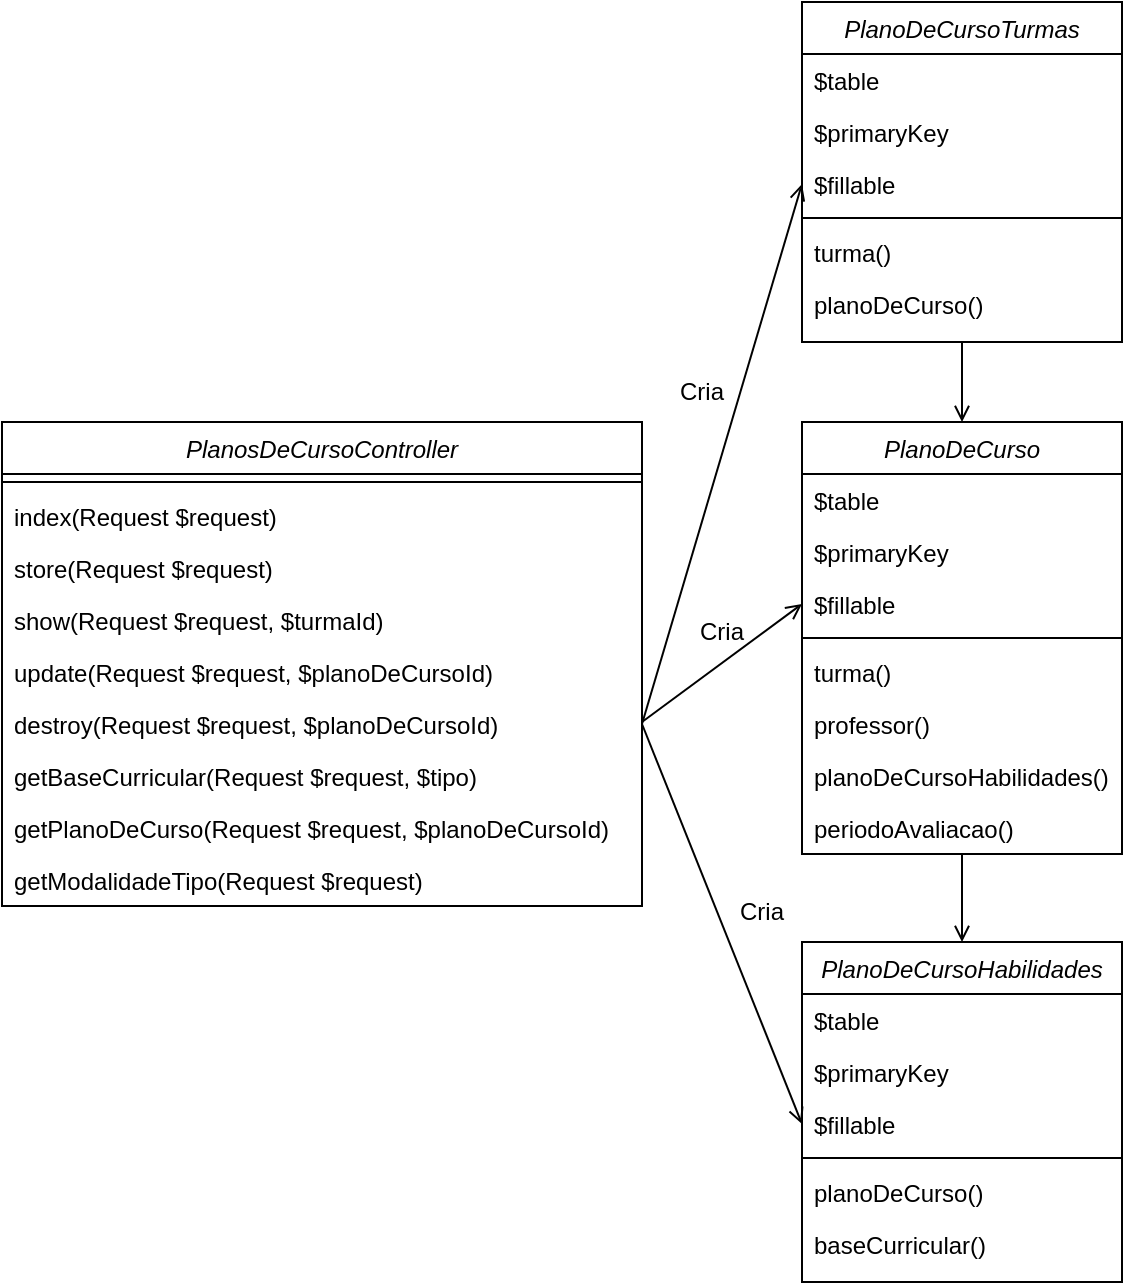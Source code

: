 <mxfile version="21.7.5" type="github">
  <diagram id="C5RBs43oDa-KdzZeNtuy" name="Page-1">
    <mxGraphModel dx="1426" dy="3123" grid="1" gridSize="10" guides="1" tooltips="1" connect="1" arrows="1" fold="1" page="1" pageScale="1" pageWidth="827" pageHeight="1169" math="0" shadow="0">
      <root>
        <mxCell id="WIyWlLk6GJQsqaUBKTNV-0" />
        <mxCell id="WIyWlLk6GJQsqaUBKTNV-1" parent="WIyWlLk6GJQsqaUBKTNV-0" />
        <mxCell id="8gsAUb_0ZnEXeHC6LgpM-0" value="PlanosDeCursoController" style="swimlane;fontStyle=2;align=center;verticalAlign=top;childLayout=stackLayout;horizontal=1;startSize=26;horizontalStack=0;resizeParent=1;resizeLast=0;collapsible=1;marginBottom=0;rounded=0;shadow=0;strokeWidth=1;" vertex="1" parent="WIyWlLk6GJQsqaUBKTNV-1">
          <mxGeometry x="120" y="-1120" width="320" height="242" as="geometry">
            <mxRectangle x="230" y="140" width="160" height="26" as="alternateBounds" />
          </mxGeometry>
        </mxCell>
        <mxCell id="8gsAUb_0ZnEXeHC6LgpM-4" value="" style="line;html=1;strokeWidth=1;align=left;verticalAlign=middle;spacingTop=-1;spacingLeft=3;spacingRight=3;rotatable=0;labelPosition=right;points=[];portConstraint=eastwest;" vertex="1" parent="8gsAUb_0ZnEXeHC6LgpM-0">
          <mxGeometry y="26" width="320" height="8" as="geometry" />
        </mxCell>
        <mxCell id="8gsAUb_0ZnEXeHC6LgpM-5" value="index(Request $request)" style="text;align=left;verticalAlign=top;spacingLeft=4;spacingRight=4;overflow=hidden;rotatable=0;points=[[0,0.5],[1,0.5]];portConstraint=eastwest;" vertex="1" parent="8gsAUb_0ZnEXeHC6LgpM-0">
          <mxGeometry y="34" width="320" height="26" as="geometry" />
        </mxCell>
        <mxCell id="8gsAUb_0ZnEXeHC6LgpM-6" value="store(Request $request)" style="text;align=left;verticalAlign=top;spacingLeft=4;spacingRight=4;overflow=hidden;rotatable=0;points=[[0,0.5],[1,0.5]];portConstraint=eastwest;" vertex="1" parent="8gsAUb_0ZnEXeHC6LgpM-0">
          <mxGeometry y="60" width="320" height="26" as="geometry" />
        </mxCell>
        <mxCell id="8gsAUb_0ZnEXeHC6LgpM-7" value="show(Request $request, $turmaId)" style="text;align=left;verticalAlign=top;spacingLeft=4;spacingRight=4;overflow=hidden;rotatable=0;points=[[0,0.5],[1,0.5]];portConstraint=eastwest;" vertex="1" parent="8gsAUb_0ZnEXeHC6LgpM-0">
          <mxGeometry y="86" width="320" height="26" as="geometry" />
        </mxCell>
        <mxCell id="8gsAUb_0ZnEXeHC6LgpM-8" value="update(Request $request, $planoDeCursoId)" style="text;align=left;verticalAlign=top;spacingLeft=4;spacingRight=4;overflow=hidden;rotatable=0;points=[[0,0.5],[1,0.5]];portConstraint=eastwest;" vertex="1" parent="8gsAUb_0ZnEXeHC6LgpM-0">
          <mxGeometry y="112" width="320" height="26" as="geometry" />
        </mxCell>
        <mxCell id="8gsAUb_0ZnEXeHC6LgpM-9" value="destroy(Request $request, $planoDeCursoId)" style="text;align=left;verticalAlign=top;spacingLeft=4;spacingRight=4;overflow=hidden;rotatable=0;points=[[0,0.5],[1,0.5]];portConstraint=eastwest;" vertex="1" parent="8gsAUb_0ZnEXeHC6LgpM-0">
          <mxGeometry y="138" width="320" height="26" as="geometry" />
        </mxCell>
        <mxCell id="8gsAUb_0ZnEXeHC6LgpM-10" value="getBaseCurricular(Request $request, $tipo)" style="text;align=left;verticalAlign=top;spacingLeft=4;spacingRight=4;overflow=hidden;rotatable=0;points=[[0,0.5],[1,0.5]];portConstraint=eastwest;" vertex="1" parent="8gsAUb_0ZnEXeHC6LgpM-0">
          <mxGeometry y="164" width="320" height="26" as="geometry" />
        </mxCell>
        <mxCell id="8gsAUb_0ZnEXeHC6LgpM-11" value="getPlanoDeCurso(Request $request, $planoDeCursoId)" style="text;align=left;verticalAlign=top;spacingLeft=4;spacingRight=4;overflow=hidden;rotatable=0;points=[[0,0.5],[1,0.5]];portConstraint=eastwest;" vertex="1" parent="8gsAUb_0ZnEXeHC6LgpM-0">
          <mxGeometry y="190" width="320" height="26" as="geometry" />
        </mxCell>
        <mxCell id="8gsAUb_0ZnEXeHC6LgpM-12" value="getModalidadeTipo(Request $request)" style="text;align=left;verticalAlign=top;spacingLeft=4;spacingRight=4;overflow=hidden;rotatable=0;points=[[0,0.5],[1,0.5]];portConstraint=eastwest;" vertex="1" parent="8gsAUb_0ZnEXeHC6LgpM-0">
          <mxGeometry y="216" width="320" height="26" as="geometry" />
        </mxCell>
        <mxCell id="8gsAUb_0ZnEXeHC6LgpM-46" style="rounded=0;orthogonalLoop=1;jettySize=auto;html=1;endArrow=open;endFill=0;" edge="1" parent="WIyWlLk6GJQsqaUBKTNV-1" source="8gsAUb_0ZnEXeHC6LgpM-13" target="8gsAUb_0ZnEXeHC6LgpM-32">
          <mxGeometry relative="1" as="geometry" />
        </mxCell>
        <mxCell id="8gsAUb_0ZnEXeHC6LgpM-13" value="PlanoDeCurso" style="swimlane;fontStyle=2;align=center;verticalAlign=top;childLayout=stackLayout;horizontal=1;startSize=26;horizontalStack=0;resizeParent=1;resizeLast=0;collapsible=1;marginBottom=0;rounded=0;shadow=0;strokeWidth=1;" vertex="1" parent="WIyWlLk6GJQsqaUBKTNV-1">
          <mxGeometry x="520" y="-1120" width="160" height="216" as="geometry">
            <mxRectangle x="230" y="140" width="160" height="26" as="alternateBounds" />
          </mxGeometry>
        </mxCell>
        <mxCell id="8gsAUb_0ZnEXeHC6LgpM-14" value="$table" style="text;align=left;verticalAlign=top;spacingLeft=4;spacingRight=4;overflow=hidden;rotatable=0;points=[[0,0.5],[1,0.5]];portConstraint=eastwest;" vertex="1" parent="8gsAUb_0ZnEXeHC6LgpM-13">
          <mxGeometry y="26" width="160" height="26" as="geometry" />
        </mxCell>
        <mxCell id="8gsAUb_0ZnEXeHC6LgpM-15" value="$primaryKey" style="text;align=left;verticalAlign=top;spacingLeft=4;spacingRight=4;overflow=hidden;rotatable=0;points=[[0,0.5],[1,0.5]];portConstraint=eastwest;rounded=0;shadow=0;html=0;" vertex="1" parent="8gsAUb_0ZnEXeHC6LgpM-13">
          <mxGeometry y="52" width="160" height="26" as="geometry" />
        </mxCell>
        <mxCell id="8gsAUb_0ZnEXeHC6LgpM-16" value="$fillable" style="text;align=left;verticalAlign=top;spacingLeft=4;spacingRight=4;overflow=hidden;rotatable=0;points=[[0,0.5],[1,0.5]];portConstraint=eastwest;rounded=0;shadow=0;html=0;" vertex="1" parent="8gsAUb_0ZnEXeHC6LgpM-13">
          <mxGeometry y="78" width="160" height="26" as="geometry" />
        </mxCell>
        <mxCell id="8gsAUb_0ZnEXeHC6LgpM-17" value="" style="line;html=1;strokeWidth=1;align=left;verticalAlign=middle;spacingTop=-1;spacingLeft=3;spacingRight=3;rotatable=0;labelPosition=right;points=[];portConstraint=eastwest;" vertex="1" parent="8gsAUb_0ZnEXeHC6LgpM-13">
          <mxGeometry y="104" width="160" height="8" as="geometry" />
        </mxCell>
        <mxCell id="8gsAUb_0ZnEXeHC6LgpM-18" value="turma()" style="text;align=left;verticalAlign=top;spacingLeft=4;spacingRight=4;overflow=hidden;rotatable=0;points=[[0,0.5],[1,0.5]];portConstraint=eastwest;fontColor=default;" vertex="1" parent="8gsAUb_0ZnEXeHC6LgpM-13">
          <mxGeometry y="112" width="160" height="26" as="geometry" />
        </mxCell>
        <mxCell id="8gsAUb_0ZnEXeHC6LgpM-20" value="professor()" style="text;align=left;verticalAlign=top;spacingLeft=4;spacingRight=4;overflow=hidden;rotatable=0;points=[[0,0.5],[1,0.5]];portConstraint=eastwest;" vertex="1" parent="8gsAUb_0ZnEXeHC6LgpM-13">
          <mxGeometry y="138" width="160" height="26" as="geometry" />
        </mxCell>
        <mxCell id="8gsAUb_0ZnEXeHC6LgpM-21" value="planoDeCursoHabilidades()" style="text;align=left;verticalAlign=top;spacingLeft=4;spacingRight=4;overflow=hidden;rotatable=0;points=[[0,0.5],[1,0.5]];portConstraint=eastwest;" vertex="1" parent="8gsAUb_0ZnEXeHC6LgpM-13">
          <mxGeometry y="164" width="160" height="26" as="geometry" />
        </mxCell>
        <mxCell id="8gsAUb_0ZnEXeHC6LgpM-22" value="periodoAvaliacao()" style="text;align=left;verticalAlign=top;spacingLeft=4;spacingRight=4;overflow=hidden;rotatable=0;points=[[0,0.5],[1,0.5]];portConstraint=eastwest;" vertex="1" parent="8gsAUb_0ZnEXeHC6LgpM-13">
          <mxGeometry y="190" width="160" height="26" as="geometry" />
        </mxCell>
        <mxCell id="8gsAUb_0ZnEXeHC6LgpM-45" style="rounded=0;orthogonalLoop=1;jettySize=auto;html=1;entryX=0.5;entryY=0;entryDx=0;entryDy=0;endArrow=open;endFill=0;" edge="1" parent="WIyWlLk6GJQsqaUBKTNV-1" source="8gsAUb_0ZnEXeHC6LgpM-23" target="8gsAUb_0ZnEXeHC6LgpM-13">
          <mxGeometry relative="1" as="geometry" />
        </mxCell>
        <mxCell id="8gsAUb_0ZnEXeHC6LgpM-23" value="PlanoDeCursoTurmas" style="swimlane;fontStyle=2;align=center;verticalAlign=top;childLayout=stackLayout;horizontal=1;startSize=26;horizontalStack=0;resizeParent=1;resizeLast=0;collapsible=1;marginBottom=0;rounded=0;shadow=0;strokeWidth=1;" vertex="1" parent="WIyWlLk6GJQsqaUBKTNV-1">
          <mxGeometry x="520" y="-1330" width="160" height="170" as="geometry">
            <mxRectangle x="230" y="140" width="160" height="26" as="alternateBounds" />
          </mxGeometry>
        </mxCell>
        <mxCell id="8gsAUb_0ZnEXeHC6LgpM-24" value="$table" style="text;align=left;verticalAlign=top;spacingLeft=4;spacingRight=4;overflow=hidden;rotatable=0;points=[[0,0.5],[1,0.5]];portConstraint=eastwest;" vertex="1" parent="8gsAUb_0ZnEXeHC6LgpM-23">
          <mxGeometry y="26" width="160" height="26" as="geometry" />
        </mxCell>
        <mxCell id="8gsAUb_0ZnEXeHC6LgpM-25" value="$primaryKey" style="text;align=left;verticalAlign=top;spacingLeft=4;spacingRight=4;overflow=hidden;rotatable=0;points=[[0,0.5],[1,0.5]];portConstraint=eastwest;rounded=0;shadow=0;html=0;" vertex="1" parent="8gsAUb_0ZnEXeHC6LgpM-23">
          <mxGeometry y="52" width="160" height="26" as="geometry" />
        </mxCell>
        <mxCell id="8gsAUb_0ZnEXeHC6LgpM-26" value="$fillable" style="text;align=left;verticalAlign=top;spacingLeft=4;spacingRight=4;overflow=hidden;rotatable=0;points=[[0,0.5],[1,0.5]];portConstraint=eastwest;rounded=0;shadow=0;html=0;" vertex="1" parent="8gsAUb_0ZnEXeHC6LgpM-23">
          <mxGeometry y="78" width="160" height="26" as="geometry" />
        </mxCell>
        <mxCell id="8gsAUb_0ZnEXeHC6LgpM-27" value="" style="line;html=1;strokeWidth=1;align=left;verticalAlign=middle;spacingTop=-1;spacingLeft=3;spacingRight=3;rotatable=0;labelPosition=right;points=[];portConstraint=eastwest;" vertex="1" parent="8gsAUb_0ZnEXeHC6LgpM-23">
          <mxGeometry y="104" width="160" height="8" as="geometry" />
        </mxCell>
        <mxCell id="8gsAUb_0ZnEXeHC6LgpM-28" value="turma()" style="text;align=left;verticalAlign=top;spacingLeft=4;spacingRight=4;overflow=hidden;rotatable=0;points=[[0,0.5],[1,0.5]];portConstraint=eastwest;fontColor=default;" vertex="1" parent="8gsAUb_0ZnEXeHC6LgpM-23">
          <mxGeometry y="112" width="160" height="26" as="geometry" />
        </mxCell>
        <mxCell id="8gsAUb_0ZnEXeHC6LgpM-29" value="planoDeCurso()" style="text;align=left;verticalAlign=top;spacingLeft=4;spacingRight=4;overflow=hidden;rotatable=0;points=[[0,0.5],[1,0.5]];portConstraint=eastwest;" vertex="1" parent="8gsAUb_0ZnEXeHC6LgpM-23">
          <mxGeometry y="138" width="160" height="26" as="geometry" />
        </mxCell>
        <mxCell id="8gsAUb_0ZnEXeHC6LgpM-32" value="PlanoDeCursoHabilidades" style="swimlane;fontStyle=2;align=center;verticalAlign=top;childLayout=stackLayout;horizontal=1;startSize=26;horizontalStack=0;resizeParent=1;resizeLast=0;collapsible=1;marginBottom=0;rounded=0;shadow=0;strokeWidth=1;" vertex="1" parent="WIyWlLk6GJQsqaUBKTNV-1">
          <mxGeometry x="520" y="-860" width="160" height="170" as="geometry">
            <mxRectangle x="230" y="140" width="160" height="26" as="alternateBounds" />
          </mxGeometry>
        </mxCell>
        <mxCell id="8gsAUb_0ZnEXeHC6LgpM-33" value="$table" style="text;align=left;verticalAlign=top;spacingLeft=4;spacingRight=4;overflow=hidden;rotatable=0;points=[[0,0.5],[1,0.5]];portConstraint=eastwest;" vertex="1" parent="8gsAUb_0ZnEXeHC6LgpM-32">
          <mxGeometry y="26" width="160" height="26" as="geometry" />
        </mxCell>
        <mxCell id="8gsAUb_0ZnEXeHC6LgpM-34" value="$primaryKey" style="text;align=left;verticalAlign=top;spacingLeft=4;spacingRight=4;overflow=hidden;rotatable=0;points=[[0,0.5],[1,0.5]];portConstraint=eastwest;rounded=0;shadow=0;html=0;" vertex="1" parent="8gsAUb_0ZnEXeHC6LgpM-32">
          <mxGeometry y="52" width="160" height="26" as="geometry" />
        </mxCell>
        <mxCell id="8gsAUb_0ZnEXeHC6LgpM-35" value="$fillable" style="text;align=left;verticalAlign=top;spacingLeft=4;spacingRight=4;overflow=hidden;rotatable=0;points=[[0,0.5],[1,0.5]];portConstraint=eastwest;rounded=0;shadow=0;html=0;" vertex="1" parent="8gsAUb_0ZnEXeHC6LgpM-32">
          <mxGeometry y="78" width="160" height="26" as="geometry" />
        </mxCell>
        <mxCell id="8gsAUb_0ZnEXeHC6LgpM-36" value="" style="line;html=1;strokeWidth=1;align=left;verticalAlign=middle;spacingTop=-1;spacingLeft=3;spacingRight=3;rotatable=0;labelPosition=right;points=[];portConstraint=eastwest;" vertex="1" parent="8gsAUb_0ZnEXeHC6LgpM-32">
          <mxGeometry y="104" width="160" height="8" as="geometry" />
        </mxCell>
        <mxCell id="8gsAUb_0ZnEXeHC6LgpM-37" value="planoDeCurso()" style="text;align=left;verticalAlign=top;spacingLeft=4;spacingRight=4;overflow=hidden;rotatable=0;points=[[0,0.5],[1,0.5]];portConstraint=eastwest;fontColor=default;" vertex="1" parent="8gsAUb_0ZnEXeHC6LgpM-32">
          <mxGeometry y="112" width="160" height="26" as="geometry" />
        </mxCell>
        <mxCell id="8gsAUb_0ZnEXeHC6LgpM-38" value="baseCurricular()" style="text;align=left;verticalAlign=top;spacingLeft=4;spacingRight=4;overflow=hidden;rotatable=0;points=[[0,0.5],[1,0.5]];portConstraint=eastwest;" vertex="1" parent="8gsAUb_0ZnEXeHC6LgpM-32">
          <mxGeometry y="138" width="160" height="26" as="geometry" />
        </mxCell>
        <mxCell id="8gsAUb_0ZnEXeHC6LgpM-41" style="rounded=0;orthogonalLoop=1;jettySize=auto;html=1;entryX=0;entryY=0.5;entryDx=0;entryDy=0;endArrow=open;endFill=0;exitX=1;exitY=0.5;exitDx=0;exitDy=0;" edge="1" parent="WIyWlLk6GJQsqaUBKTNV-1" source="8gsAUb_0ZnEXeHC6LgpM-9" target="8gsAUb_0ZnEXeHC6LgpM-26">
          <mxGeometry relative="1" as="geometry" />
        </mxCell>
        <mxCell id="8gsAUb_0ZnEXeHC6LgpM-43" style="rounded=0;orthogonalLoop=1;jettySize=auto;html=1;entryX=0;entryY=0.5;entryDx=0;entryDy=0;endArrow=open;endFill=0;" edge="1" parent="WIyWlLk6GJQsqaUBKTNV-1" target="8gsAUb_0ZnEXeHC6LgpM-16">
          <mxGeometry relative="1" as="geometry">
            <mxPoint x="440" y="-970" as="sourcePoint" />
          </mxGeometry>
        </mxCell>
        <mxCell id="8gsAUb_0ZnEXeHC6LgpM-44" style="rounded=0;orthogonalLoop=1;jettySize=auto;html=1;entryX=0;entryY=0.5;entryDx=0;entryDy=0;endArrow=open;endFill=0;" edge="1" parent="WIyWlLk6GJQsqaUBKTNV-1" target="8gsAUb_0ZnEXeHC6LgpM-35">
          <mxGeometry relative="1" as="geometry">
            <mxPoint x="440" y="-969" as="sourcePoint" />
          </mxGeometry>
        </mxCell>
        <mxCell id="8gsAUb_0ZnEXeHC6LgpM-47" value="Cria" style="text;html=1;strokeColor=none;fillColor=none;align=center;verticalAlign=middle;whiteSpace=wrap;rounded=0;" vertex="1" parent="WIyWlLk6GJQsqaUBKTNV-1">
          <mxGeometry x="440" y="-1150" width="60" height="30" as="geometry" />
        </mxCell>
        <mxCell id="8gsAUb_0ZnEXeHC6LgpM-48" value="Cria" style="text;html=1;strokeColor=none;fillColor=none;align=center;verticalAlign=middle;whiteSpace=wrap;rounded=0;" vertex="1" parent="WIyWlLk6GJQsqaUBKTNV-1">
          <mxGeometry x="470" y="-890" width="60" height="30" as="geometry" />
        </mxCell>
        <mxCell id="8gsAUb_0ZnEXeHC6LgpM-49" value="Cria" style="text;html=1;strokeColor=none;fillColor=none;align=center;verticalAlign=middle;whiteSpace=wrap;rounded=0;" vertex="1" parent="WIyWlLk6GJQsqaUBKTNV-1">
          <mxGeometry x="450" y="-1030" width="60" height="30" as="geometry" />
        </mxCell>
      </root>
    </mxGraphModel>
  </diagram>
</mxfile>

